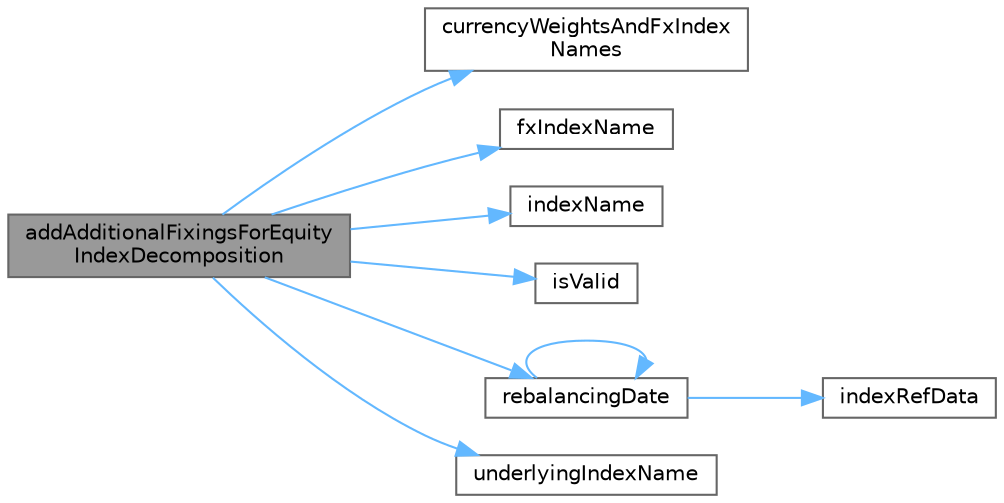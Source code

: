 digraph "addAdditionalFixingsForEquityIndexDecomposition"
{
 // INTERACTIVE_SVG=YES
 // LATEX_PDF_SIZE
  bgcolor="transparent";
  edge [fontname=Helvetica,fontsize=10,labelfontname=Helvetica,labelfontsize=10];
  node [fontname=Helvetica,fontsize=10,shape=box,height=0.2,width=0.4];
  rankdir="LR";
  Node1 [label="addAdditionalFixingsForEquity\lIndexDecomposition",height=0.2,width=0.4,color="gray40", fillcolor="grey60", style="filled", fontcolor="black",tooltip=" "];
  Node1 -> Node2 [color="steelblue1",style="solid"];
  Node2 [label="currencyWeightsAndFxIndex\lNames",height=0.2,width=0.4,color="grey40", fillcolor="white", style="filled",URL="$classore_1_1data_1_1_currency_hedged_equity_index_decomposition.html#a4ba85f1811813ee859b95bc4c9f6767d",tooltip=" "];
  Node1 -> Node3 [color="steelblue1",style="solid"];
  Node3 [label="fxIndexName",height=0.2,width=0.4,color="grey40", fillcolor="white", style="filled",URL="$classore_1_1data_1_1_currency_hedged_equity_index_decomposition.html#a8f4dd4595ad646ac30fe423f0b523c05",tooltip=" "];
  Node1 -> Node4 [color="steelblue1",style="solid"];
  Node4 [label="indexName",height=0.2,width=0.4,color="grey40", fillcolor="white", style="filled",URL="$classore_1_1data_1_1_currency_hedged_equity_index_decomposition.html#a440d5570fa117904f73782359ec18edc",tooltip=" "];
  Node1 -> Node5 [color="steelblue1",style="solid"];
  Node5 [label="isValid",height=0.2,width=0.4,color="grey40", fillcolor="white", style="filled",URL="$classore_1_1data_1_1_currency_hedged_equity_index_decomposition.html#a5bc2a781be2586924afce4e4a4ea6697",tooltip=" "];
  Node1 -> Node6 [color="steelblue1",style="solid"];
  Node6 [label="rebalancingDate",height=0.2,width=0.4,color="grey40", fillcolor="white", style="filled",URL="$classore_1_1data_1_1_currency_hedged_equity_index_decomposition.html#ac9eeedbf8670ee71540476c8b6258b6b",tooltip=" "];
  Node6 -> Node7 [color="steelblue1",style="solid"];
  Node7 [label="indexRefData",height=0.2,width=0.4,color="grey40", fillcolor="white", style="filled",URL="$classore_1_1data_1_1_currency_hedged_equity_index_decomposition.html#a441a9a3a2fcc2238f7ec61bb7775ee20",tooltip=" "];
  Node6 -> Node6 [color="steelblue1",style="solid"];
  Node1 -> Node8 [color="steelblue1",style="solid"];
  Node8 [label="underlyingIndexName",height=0.2,width=0.4,color="grey40", fillcolor="white", style="filled",URL="$classore_1_1data_1_1_currency_hedged_equity_index_decomposition.html#a021dd6eeaba69d0e7252dac9d22bf93e",tooltip=" "];
}
